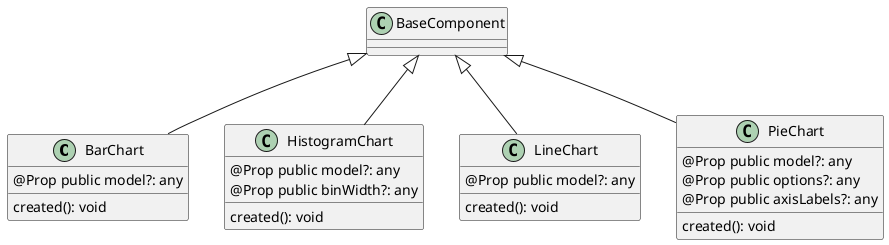 @startuml "Chart"
class BarChart extends BaseComponent {
  @Prop public model?: any
  created(): void
}

class HistogramChart extends BaseComponent {
  @Prop public model?: any
  @Prop public binWidth?: any
  created(): void
}

class LineChart extends BaseComponent {
  @Prop public model?: any
  created(): void
}

class PieChart extends BaseComponent {
  @Prop public model?: any
  @Prop public options?: any
  @Prop public axisLabels?: any
  created(): void
}
@enduml
